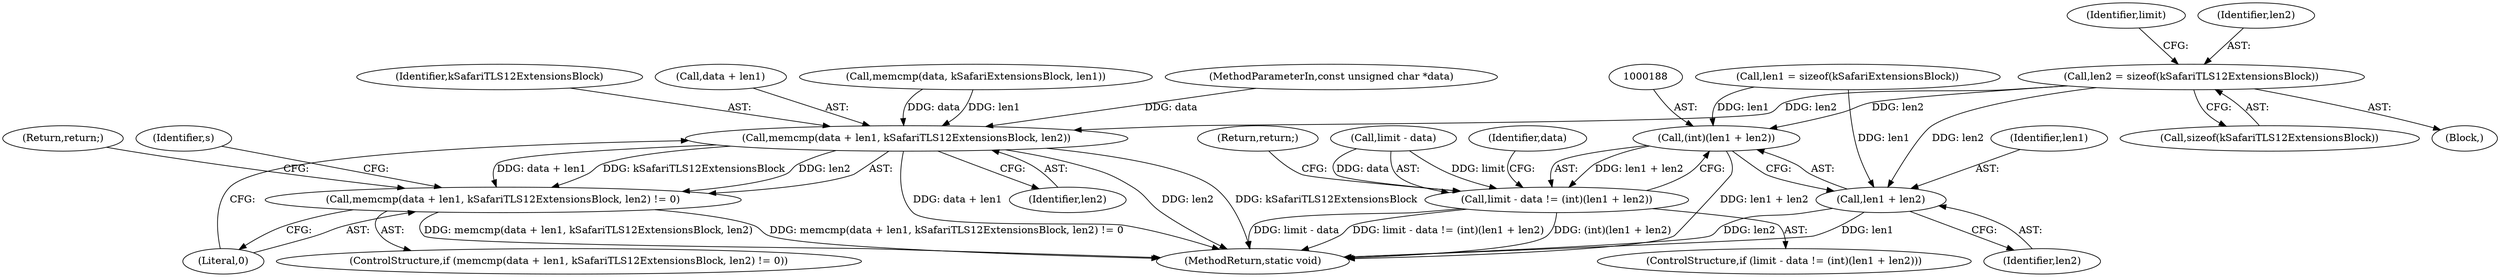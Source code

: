 digraph "0_openssl_a004e72b95835136d3f1ea90517f706c24c03da7_1@API" {
"1000178" [label="(Call,len2 = sizeof(kSafariTLS12ExtensionsBlock))"];
"1000187" [label="(Call,(int)(len1 + len2))"];
"1000183" [label="(Call,limit - data != (int)(len1 + len2))"];
"1000189" [label="(Call,len1 + len2)"];
"1000203" [label="(Call,memcmp(data + len1, kSafariTLS12ExtensionsBlock, len2))"];
"1000202" [label="(Call,memcmp(data + len1, kSafariTLS12ExtensionsBlock, len2) != 0)"];
"1000180" [label="(Call,sizeof(kSafariTLS12ExtensionsBlock))"];
"1000190" [label="(Identifier,len1)"];
"1000192" [label="(Return,return;)"];
"1000121" [label="(MethodParameterIn,const unsigned char *data)"];
"1000187" [label="(Call,(int)(len1 + len2))"];
"1000183" [label="(Call,limit - data != (int)(len1 + len2))"];
"1000178" [label="(Call,len2 = sizeof(kSafariTLS12ExtensionsBlock))"];
"1000184" [label="(Call,limit - data)"];
"1000207" [label="(Identifier,kSafariTLS12ExtensionsBlock)"];
"1000185" [label="(Identifier,limit)"];
"1000208" [label="(Identifier,len2)"];
"1000196" [label="(Identifier,data)"];
"1000202" [label="(Call,memcmp(data + len1, kSafariTLS12ExtensionsBlock, len2) != 0)"];
"1000189" [label="(Call,len1 + len2)"];
"1000204" [label="(Call,data + len1)"];
"1000203" [label="(Call,memcmp(data + len1, kSafariTLS12ExtensionsBlock, len2))"];
"1000210" [label="(Return,return;)"];
"1000195" [label="(Call,memcmp(data, kSafariExtensionsBlock, len1))"];
"1000171" [label="(Block,)"];
"1000173" [label="(Call,len1 = sizeof(kSafariExtensionsBlock))"];
"1000182" [label="(ControlStructure,if (limit - data != (int)(len1 + len2)))"];
"1000201" [label="(ControlStructure,if (memcmp(data + len1, kSafariTLS12ExtensionsBlock, len2) != 0))"];
"1000191" [label="(Identifier,len2)"];
"1000179" [label="(Identifier,len2)"];
"1000242" [label="(MethodReturn,static void)"];
"1000209" [label="(Literal,0)"];
"1000238" [label="(Identifier,s)"];
"1000178" -> "1000171"  [label="AST: "];
"1000178" -> "1000180"  [label="CFG: "];
"1000179" -> "1000178"  [label="AST: "];
"1000180" -> "1000178"  [label="AST: "];
"1000185" -> "1000178"  [label="CFG: "];
"1000178" -> "1000187"  [label="DDG: len2"];
"1000178" -> "1000189"  [label="DDG: len2"];
"1000178" -> "1000203"  [label="DDG: len2"];
"1000187" -> "1000183"  [label="AST: "];
"1000187" -> "1000189"  [label="CFG: "];
"1000188" -> "1000187"  [label="AST: "];
"1000189" -> "1000187"  [label="AST: "];
"1000183" -> "1000187"  [label="CFG: "];
"1000187" -> "1000242"  [label="DDG: len1 + len2"];
"1000187" -> "1000183"  [label="DDG: len1 + len2"];
"1000173" -> "1000187"  [label="DDG: len1"];
"1000183" -> "1000182"  [label="AST: "];
"1000184" -> "1000183"  [label="AST: "];
"1000192" -> "1000183"  [label="CFG: "];
"1000196" -> "1000183"  [label="CFG: "];
"1000183" -> "1000242"  [label="DDG: (int)(len1 + len2)"];
"1000183" -> "1000242"  [label="DDG: limit - data"];
"1000183" -> "1000242"  [label="DDG: limit - data != (int)(len1 + len2)"];
"1000184" -> "1000183"  [label="DDG: limit"];
"1000184" -> "1000183"  [label="DDG: data"];
"1000189" -> "1000191"  [label="CFG: "];
"1000190" -> "1000189"  [label="AST: "];
"1000191" -> "1000189"  [label="AST: "];
"1000189" -> "1000242"  [label="DDG: len1"];
"1000189" -> "1000242"  [label="DDG: len2"];
"1000173" -> "1000189"  [label="DDG: len1"];
"1000203" -> "1000202"  [label="AST: "];
"1000203" -> "1000208"  [label="CFG: "];
"1000204" -> "1000203"  [label="AST: "];
"1000207" -> "1000203"  [label="AST: "];
"1000208" -> "1000203"  [label="AST: "];
"1000209" -> "1000203"  [label="CFG: "];
"1000203" -> "1000242"  [label="DDG: len2"];
"1000203" -> "1000242"  [label="DDG: kSafariTLS12ExtensionsBlock"];
"1000203" -> "1000242"  [label="DDG: data + len1"];
"1000203" -> "1000202"  [label="DDG: data + len1"];
"1000203" -> "1000202"  [label="DDG: kSafariTLS12ExtensionsBlock"];
"1000203" -> "1000202"  [label="DDG: len2"];
"1000195" -> "1000203"  [label="DDG: data"];
"1000195" -> "1000203"  [label="DDG: len1"];
"1000121" -> "1000203"  [label="DDG: data"];
"1000202" -> "1000201"  [label="AST: "];
"1000202" -> "1000209"  [label="CFG: "];
"1000209" -> "1000202"  [label="AST: "];
"1000210" -> "1000202"  [label="CFG: "];
"1000238" -> "1000202"  [label="CFG: "];
"1000202" -> "1000242"  [label="DDG: memcmp(data + len1, kSafariTLS12ExtensionsBlock, len2)"];
"1000202" -> "1000242"  [label="DDG: memcmp(data + len1, kSafariTLS12ExtensionsBlock, len2) != 0"];
}
